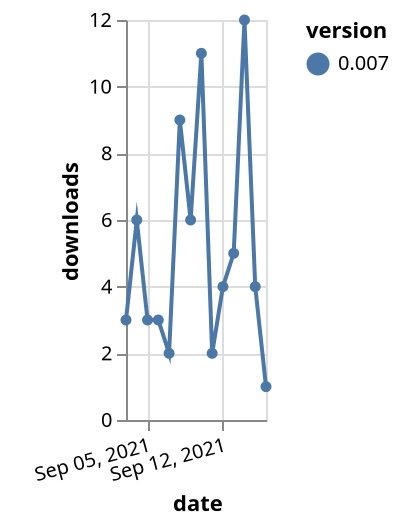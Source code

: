 {"$schema": "https://vega.github.io/schema/vega-lite/v5.json", "description": "A simple bar chart with embedded data.", "data": {"values": [{"date": "2021-09-03", "total": 3771, "delta": 3, "version": "0.007"}, {"date": "2021-09-04", "total": 3777, "delta": 6, "version": "0.007"}, {"date": "2021-09-05", "total": 3780, "delta": 3, "version": "0.007"}, {"date": "2021-09-06", "total": 3783, "delta": 3, "version": "0.007"}, {"date": "2021-09-07", "total": 3785, "delta": 2, "version": "0.007"}, {"date": "2021-09-08", "total": 3794, "delta": 9, "version": "0.007"}, {"date": "2021-09-09", "total": 3800, "delta": 6, "version": "0.007"}, {"date": "2021-09-10", "total": 3811, "delta": 11, "version": "0.007"}, {"date": "2021-09-11", "total": 3813, "delta": 2, "version": "0.007"}, {"date": "2021-09-12", "total": 3817, "delta": 4, "version": "0.007"}, {"date": "2021-09-13", "total": 3822, "delta": 5, "version": "0.007"}, {"date": "2021-09-14", "total": 3834, "delta": 12, "version": "0.007"}, {"date": "2021-09-15", "total": 3838, "delta": 4, "version": "0.007"}, {"date": "2021-09-16", "total": 3839, "delta": 1, "version": "0.007"}]}, "width": "container", "mark": {"type": "line", "point": {"filled": true}}, "encoding": {"x": {"field": "date", "type": "temporal", "timeUnit": "yearmonthdate", "title": "date", "axis": {"labelAngle": -15}}, "y": {"field": "delta", "type": "quantitative", "title": "downloads"}, "color": {"field": "version", "type": "nominal"}, "tooltip": {"field": "delta"}}}